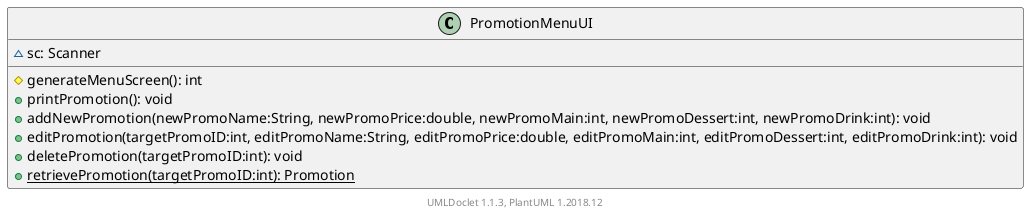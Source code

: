 @startuml

    class PromotionMenuUI [[../sg/edu/ntu/scse/cz2002/ui/PromotionMenuUI.html]] {
        ~sc: Scanner
        #generateMenuScreen(): int
        +printPromotion(): void
        +addNewPromotion(newPromoName:String, newPromoPrice:double, newPromoMain:int, newPromoDessert:int, newPromoDrink:int): void
        +editPromotion(targetPromoID:int, editPromoName:String, editPromoPrice:double, editPromoMain:int, editPromoDessert:int, editPromoDrink:int): void
        +deletePromotion(targetPromoID:int): void
        {static} +retrievePromotion(targetPromoID:int): Promotion
    }


    center footer UMLDoclet 1.1.3, PlantUML 1.2018.12
@enduml
